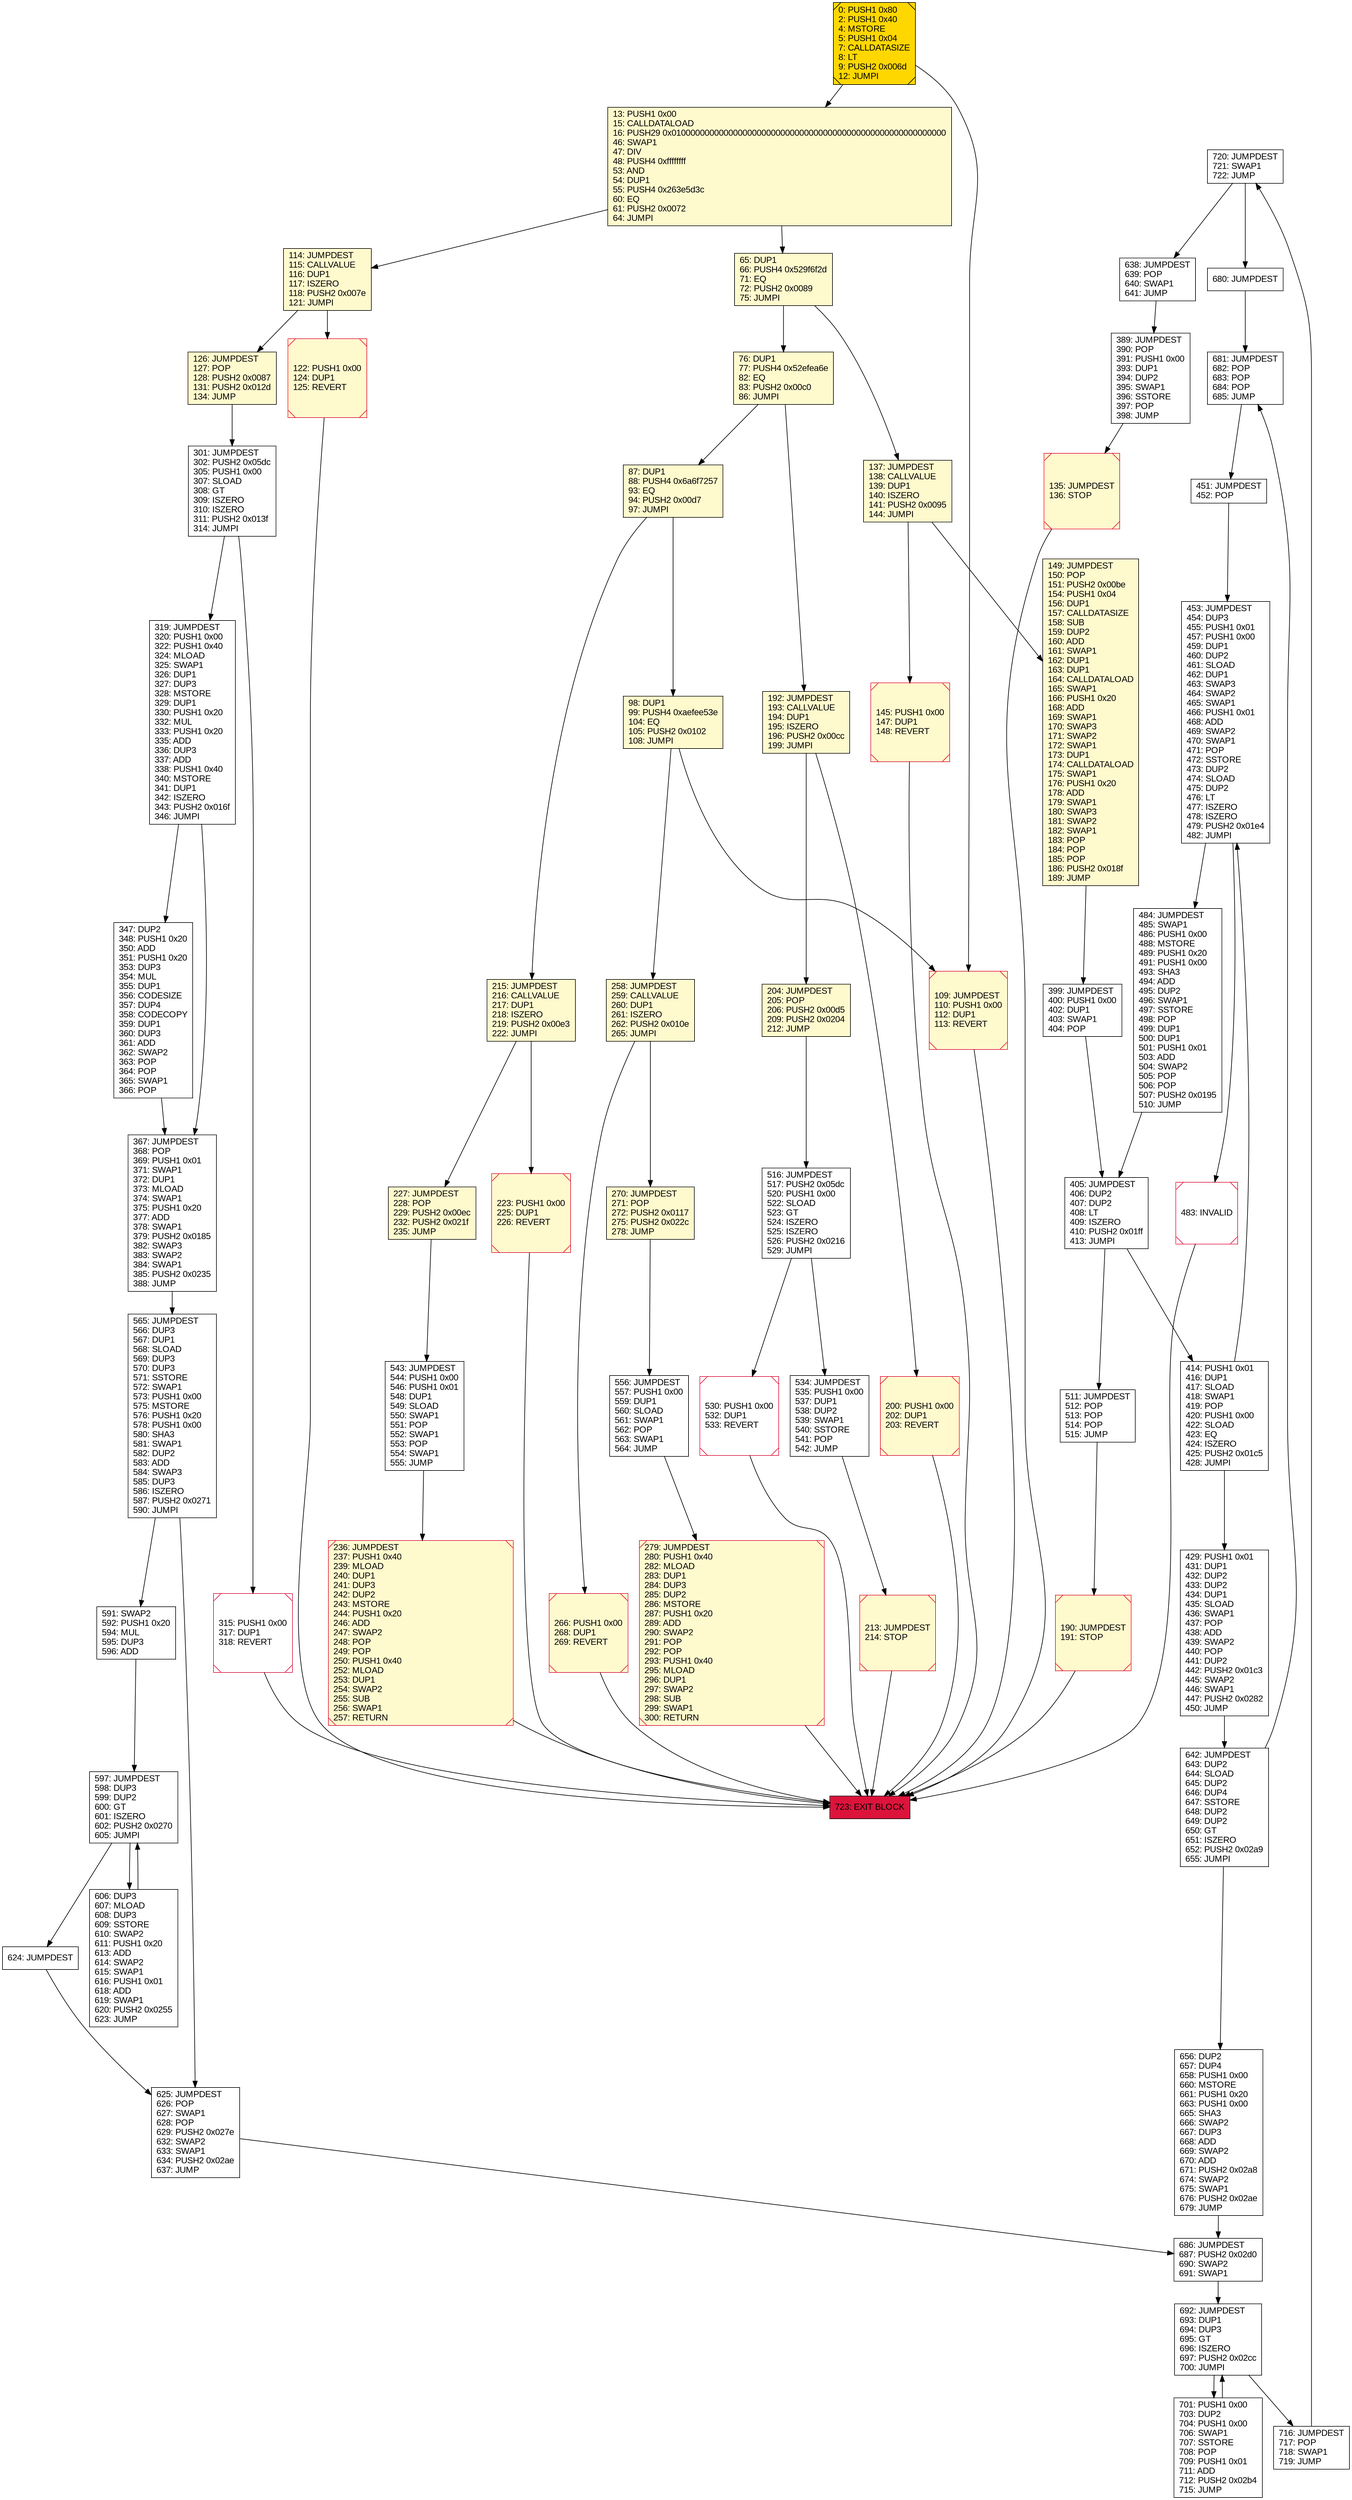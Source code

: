 digraph G {
bgcolor=transparent rankdir=UD;
node [shape=box style=filled color=black fillcolor=white fontname=arial fontcolor=black];
215 [label="215: JUMPDEST\l216: CALLVALUE\l217: DUP1\l218: ISZERO\l219: PUSH2 0x00e3\l222: JUMPI\l" fillcolor=lemonchiffon ];
597 [label="597: JUMPDEST\l598: DUP3\l599: DUP2\l600: GT\l601: ISZERO\l602: PUSH2 0x0270\l605: JUMPI\l" ];
556 [label="556: JUMPDEST\l557: PUSH1 0x00\l559: DUP1\l560: SLOAD\l561: SWAP1\l562: POP\l563: SWAP1\l564: JUMP\l" ];
192 [label="192: JUMPDEST\l193: CALLVALUE\l194: DUP1\l195: ISZERO\l196: PUSH2 0x00cc\l199: JUMPI\l" fillcolor=lemonchiffon ];
429 [label="429: PUSH1 0x01\l431: DUP1\l432: DUP2\l433: DUP2\l434: DUP1\l435: SLOAD\l436: SWAP1\l437: POP\l438: ADD\l439: SWAP2\l440: POP\l441: DUP2\l442: PUSH2 0x01c3\l445: SWAP2\l446: SWAP1\l447: PUSH2 0x0282\l450: JUMP\l" ];
534 [label="534: JUMPDEST\l535: PUSH1 0x00\l537: DUP1\l538: DUP2\l539: SWAP1\l540: SSTORE\l541: POP\l542: JUMP\l" ];
701 [label="701: PUSH1 0x00\l703: DUP2\l704: PUSH1 0x00\l706: SWAP1\l707: SSTORE\l708: POP\l709: PUSH1 0x01\l711: ADD\l712: PUSH2 0x02b4\l715: JUMP\l" ];
270 [label="270: JUMPDEST\l271: POP\l272: PUSH2 0x0117\l275: PUSH2 0x022c\l278: JUMP\l" fillcolor=lemonchiffon ];
135 [label="135: JUMPDEST\l136: STOP\l" fillcolor=lemonchiffon shape=Msquare color=crimson ];
301 [label="301: JUMPDEST\l302: PUSH2 0x05dc\l305: PUSH1 0x00\l307: SLOAD\l308: GT\l309: ISZERO\l310: ISZERO\l311: PUSH2 0x013f\l314: JUMPI\l" ];
686 [label="686: JUMPDEST\l687: PUSH2 0x02d0\l690: SWAP2\l691: SWAP1\l" ];
13 [label="13: PUSH1 0x00\l15: CALLDATALOAD\l16: PUSH29 0x0100000000000000000000000000000000000000000000000000000000\l46: SWAP1\l47: DIV\l48: PUSH4 0xffffffff\l53: AND\l54: DUP1\l55: PUSH4 0x263e5d3c\l60: EQ\l61: PUSH2 0x0072\l64: JUMPI\l" fillcolor=lemonchiffon ];
149 [label="149: JUMPDEST\l150: POP\l151: PUSH2 0x00be\l154: PUSH1 0x04\l156: DUP1\l157: CALLDATASIZE\l158: SUB\l159: DUP2\l160: ADD\l161: SWAP1\l162: DUP1\l163: DUP1\l164: CALLDATALOAD\l165: SWAP1\l166: PUSH1 0x20\l168: ADD\l169: SWAP1\l170: SWAP3\l171: SWAP2\l172: SWAP1\l173: DUP1\l174: CALLDATALOAD\l175: SWAP1\l176: PUSH1 0x20\l178: ADD\l179: SWAP1\l180: SWAP3\l181: SWAP2\l182: SWAP1\l183: POP\l184: POP\l185: POP\l186: PUSH2 0x018f\l189: JUMP\l" fillcolor=lemonchiffon ];
315 [label="315: PUSH1 0x00\l317: DUP1\l318: REVERT\l" shape=Msquare color=crimson ];
716 [label="716: JUMPDEST\l717: POP\l718: SWAP1\l719: JUMP\l" ];
511 [label="511: JUMPDEST\l512: POP\l513: POP\l514: POP\l515: JUMP\l" ];
279 [label="279: JUMPDEST\l280: PUSH1 0x40\l282: MLOAD\l283: DUP1\l284: DUP3\l285: DUP2\l286: MSTORE\l287: PUSH1 0x20\l289: ADD\l290: SWAP2\l291: POP\l292: POP\l293: PUSH1 0x40\l295: MLOAD\l296: DUP1\l297: SWAP2\l298: SUB\l299: SWAP1\l300: RETURN\l" fillcolor=lemonchiffon shape=Msquare color=crimson ];
258 [label="258: JUMPDEST\l259: CALLVALUE\l260: DUP1\l261: ISZERO\l262: PUSH2 0x010e\l265: JUMPI\l" fillcolor=lemonchiffon ];
126 [label="126: JUMPDEST\l127: POP\l128: PUSH2 0x0087\l131: PUSH2 0x012d\l134: JUMP\l" fillcolor=lemonchiffon ];
190 [label="190: JUMPDEST\l191: STOP\l" fillcolor=lemonchiffon shape=Msquare color=crimson ];
266 [label="266: PUSH1 0x00\l268: DUP1\l269: REVERT\l" fillcolor=lemonchiffon shape=Msquare color=crimson ];
367 [label="367: JUMPDEST\l368: POP\l369: PUSH1 0x01\l371: SWAP1\l372: DUP1\l373: MLOAD\l374: SWAP1\l375: PUSH1 0x20\l377: ADD\l378: SWAP1\l379: PUSH2 0x0185\l382: SWAP3\l383: SWAP2\l384: SWAP1\l385: PUSH2 0x0235\l388: JUMP\l" ];
638 [label="638: JUMPDEST\l639: POP\l640: SWAP1\l641: JUMP\l" ];
145 [label="145: PUSH1 0x00\l147: DUP1\l148: REVERT\l" fillcolor=lemonchiffon shape=Msquare color=crimson ];
530 [label="530: PUSH1 0x00\l532: DUP1\l533: REVERT\l" shape=Msquare color=crimson ];
227 [label="227: JUMPDEST\l228: POP\l229: PUSH2 0x00ec\l232: PUSH2 0x021f\l235: JUMP\l" fillcolor=lemonchiffon ];
87 [label="87: DUP1\l88: PUSH4 0x6a6f7257\l93: EQ\l94: PUSH2 0x00d7\l97: JUMPI\l" fillcolor=lemonchiffon ];
65 [label="65: DUP1\l66: PUSH4 0x529f6f2d\l71: EQ\l72: PUSH2 0x0089\l75: JUMPI\l" fillcolor=lemonchiffon ];
319 [label="319: JUMPDEST\l320: PUSH1 0x00\l322: PUSH1 0x40\l324: MLOAD\l325: SWAP1\l326: DUP1\l327: DUP3\l328: MSTORE\l329: DUP1\l330: PUSH1 0x20\l332: MUL\l333: PUSH1 0x20\l335: ADD\l336: DUP3\l337: ADD\l338: PUSH1 0x40\l340: MSTORE\l341: DUP1\l342: ISZERO\l343: PUSH2 0x016f\l346: JUMPI\l" ];
624 [label="624: JUMPDEST\l" ];
213 [label="213: JUMPDEST\l214: STOP\l" fillcolor=lemonchiffon shape=Msquare color=crimson ];
389 [label="389: JUMPDEST\l390: POP\l391: PUSH1 0x00\l393: DUP1\l394: DUP2\l395: SWAP1\l396: SSTORE\l397: POP\l398: JUMP\l" ];
516 [label="516: JUMPDEST\l517: PUSH2 0x05dc\l520: PUSH1 0x00\l522: SLOAD\l523: GT\l524: ISZERO\l525: ISZERO\l526: PUSH2 0x0216\l529: JUMPI\l" ];
405 [label="405: JUMPDEST\l406: DUP2\l407: DUP2\l408: LT\l409: ISZERO\l410: PUSH2 0x01ff\l413: JUMPI\l" ];
347 [label="347: DUP2\l348: PUSH1 0x20\l350: ADD\l351: PUSH1 0x20\l353: DUP3\l354: MUL\l355: DUP1\l356: CODESIZE\l357: DUP4\l358: CODECOPY\l359: DUP1\l360: DUP3\l361: ADD\l362: SWAP2\l363: POP\l364: POP\l365: SWAP1\l366: POP\l" ];
681 [label="681: JUMPDEST\l682: POP\l683: POP\l684: POP\l685: JUMP\l" ];
98 [label="98: DUP1\l99: PUSH4 0xaefee53e\l104: EQ\l105: PUSH2 0x0102\l108: JUMPI\l" fillcolor=lemonchiffon ];
76 [label="76: DUP1\l77: PUSH4 0x52efea6e\l82: EQ\l83: PUSH2 0x00c0\l86: JUMPI\l" fillcolor=lemonchiffon ];
204 [label="204: JUMPDEST\l205: POP\l206: PUSH2 0x00d5\l209: PUSH2 0x0204\l212: JUMP\l" fillcolor=lemonchiffon ];
591 [label="591: SWAP2\l592: PUSH1 0x20\l594: MUL\l595: DUP3\l596: ADD\l" ];
723 [label="723: EXIT BLOCK\l" fillcolor=crimson ];
414 [label="414: PUSH1 0x01\l416: DUP1\l417: SLOAD\l418: SWAP1\l419: POP\l420: PUSH1 0x00\l422: SLOAD\l423: EQ\l424: ISZERO\l425: PUSH2 0x01c5\l428: JUMPI\l" ];
122 [label="122: PUSH1 0x00\l124: DUP1\l125: REVERT\l" fillcolor=lemonchiffon shape=Msquare color=crimson ];
656 [label="656: DUP2\l657: DUP4\l658: PUSH1 0x00\l660: MSTORE\l661: PUSH1 0x20\l663: PUSH1 0x00\l665: SHA3\l666: SWAP2\l667: DUP3\l668: ADD\l669: SWAP2\l670: ADD\l671: PUSH2 0x02a8\l674: SWAP2\l675: SWAP1\l676: PUSH2 0x02ae\l679: JUMP\l" ];
483 [label="483: INVALID\l" shape=Msquare color=crimson ];
236 [label="236: JUMPDEST\l237: PUSH1 0x40\l239: MLOAD\l240: DUP1\l241: DUP3\l242: DUP2\l243: MSTORE\l244: PUSH1 0x20\l246: ADD\l247: SWAP2\l248: POP\l249: POP\l250: PUSH1 0x40\l252: MLOAD\l253: DUP1\l254: SWAP2\l255: SUB\l256: SWAP1\l257: RETURN\l" fillcolor=lemonchiffon shape=Msquare color=crimson ];
453 [label="453: JUMPDEST\l454: DUP3\l455: PUSH1 0x01\l457: PUSH1 0x00\l459: DUP1\l460: DUP2\l461: SLOAD\l462: DUP1\l463: SWAP3\l464: SWAP2\l465: SWAP1\l466: PUSH1 0x01\l468: ADD\l469: SWAP2\l470: SWAP1\l471: POP\l472: SSTORE\l473: DUP2\l474: SLOAD\l475: DUP2\l476: LT\l477: ISZERO\l478: ISZERO\l479: PUSH2 0x01e4\l482: JUMPI\l" ];
642 [label="642: JUMPDEST\l643: DUP2\l644: SLOAD\l645: DUP2\l646: DUP4\l647: SSTORE\l648: DUP2\l649: DUP2\l650: GT\l651: ISZERO\l652: PUSH2 0x02a9\l655: JUMPI\l" ];
484 [label="484: JUMPDEST\l485: SWAP1\l486: PUSH1 0x00\l488: MSTORE\l489: PUSH1 0x20\l491: PUSH1 0x00\l493: SHA3\l494: ADD\l495: DUP2\l496: SWAP1\l497: SSTORE\l498: POP\l499: DUP1\l500: DUP1\l501: PUSH1 0x01\l503: ADD\l504: SWAP2\l505: POP\l506: POP\l507: PUSH2 0x0195\l510: JUMP\l" ];
625 [label="625: JUMPDEST\l626: POP\l627: SWAP1\l628: POP\l629: PUSH2 0x027e\l632: SWAP2\l633: SWAP1\l634: PUSH2 0x02ae\l637: JUMP\l" ];
565 [label="565: JUMPDEST\l566: DUP3\l567: DUP1\l568: SLOAD\l569: DUP3\l570: DUP3\l571: SSTORE\l572: SWAP1\l573: PUSH1 0x00\l575: MSTORE\l576: PUSH1 0x20\l578: PUSH1 0x00\l580: SHA3\l581: SWAP1\l582: DUP2\l583: ADD\l584: SWAP3\l585: DUP3\l586: ISZERO\l587: PUSH2 0x0271\l590: JUMPI\l" ];
680 [label="680: JUMPDEST\l" ];
720 [label="720: JUMPDEST\l721: SWAP1\l722: JUMP\l" ];
399 [label="399: JUMPDEST\l400: PUSH1 0x00\l402: DUP1\l403: SWAP1\l404: POP\l" ];
137 [label="137: JUMPDEST\l138: CALLVALUE\l139: DUP1\l140: ISZERO\l141: PUSH2 0x0095\l144: JUMPI\l" fillcolor=lemonchiffon ];
109 [label="109: JUMPDEST\l110: PUSH1 0x00\l112: DUP1\l113: REVERT\l" fillcolor=lemonchiffon shape=Msquare color=crimson ];
0 [label="0: PUSH1 0x80\l2: PUSH1 0x40\l4: MSTORE\l5: PUSH1 0x04\l7: CALLDATASIZE\l8: LT\l9: PUSH2 0x006d\l12: JUMPI\l" fillcolor=lemonchiffon shape=Msquare fillcolor=gold ];
200 [label="200: PUSH1 0x00\l202: DUP1\l203: REVERT\l" fillcolor=lemonchiffon shape=Msquare color=crimson ];
114 [label="114: JUMPDEST\l115: CALLVALUE\l116: DUP1\l117: ISZERO\l118: PUSH2 0x007e\l121: JUMPI\l" fillcolor=lemonchiffon ];
451 [label="451: JUMPDEST\l452: POP\l" ];
543 [label="543: JUMPDEST\l544: PUSH1 0x00\l546: PUSH1 0x01\l548: DUP1\l549: SLOAD\l550: SWAP1\l551: POP\l552: SWAP1\l553: POP\l554: SWAP1\l555: JUMP\l" ];
606 [label="606: DUP3\l607: MLOAD\l608: DUP3\l609: SSTORE\l610: SWAP2\l611: PUSH1 0x20\l613: ADD\l614: SWAP2\l615: SWAP1\l616: PUSH1 0x01\l618: ADD\l619: SWAP1\l620: PUSH2 0x0255\l623: JUMP\l" ];
692 [label="692: JUMPDEST\l693: DUP1\l694: DUP3\l695: GT\l696: ISZERO\l697: PUSH2 0x02cc\l700: JUMPI\l" ];
223 [label="223: PUSH1 0x00\l225: DUP1\l226: REVERT\l" fillcolor=lemonchiffon shape=Msquare color=crimson ];
453 -> 484;
720 -> 680;
0 -> 109;
565 -> 625;
122 -> 723;
270 -> 556;
236 -> 723;
258 -> 266;
301 -> 315;
483 -> 723;
213 -> 723;
451 -> 453;
319 -> 367;
204 -> 516;
405 -> 414;
399 -> 405;
556 -> 279;
98 -> 109;
484 -> 405;
258 -> 270;
301 -> 319;
642 -> 681;
543 -> 236;
13 -> 65;
223 -> 723;
680 -> 681;
114 -> 122;
87 -> 215;
511 -> 190;
215 -> 227;
565 -> 591;
200 -> 723;
414 -> 453;
681 -> 451;
109 -> 723;
642 -> 656;
453 -> 483;
126 -> 301;
597 -> 624;
135 -> 723;
227 -> 543;
114 -> 126;
534 -> 213;
315 -> 723;
367 -> 565;
720 -> 638;
516 -> 534;
656 -> 686;
591 -> 597;
389 -> 135;
76 -> 192;
192 -> 204;
137 -> 145;
405 -> 511;
624 -> 625;
65 -> 137;
414 -> 429;
530 -> 723;
692 -> 716;
145 -> 723;
347 -> 367;
429 -> 642;
76 -> 87;
686 -> 692;
65 -> 76;
98 -> 258;
192 -> 200;
638 -> 389;
692 -> 701;
701 -> 692;
625 -> 686;
516 -> 530;
319 -> 347;
279 -> 723;
266 -> 723;
190 -> 723;
597 -> 606;
606 -> 597;
716 -> 720;
149 -> 399;
13 -> 114;
87 -> 98;
137 -> 149;
215 -> 223;
0 -> 13;
}